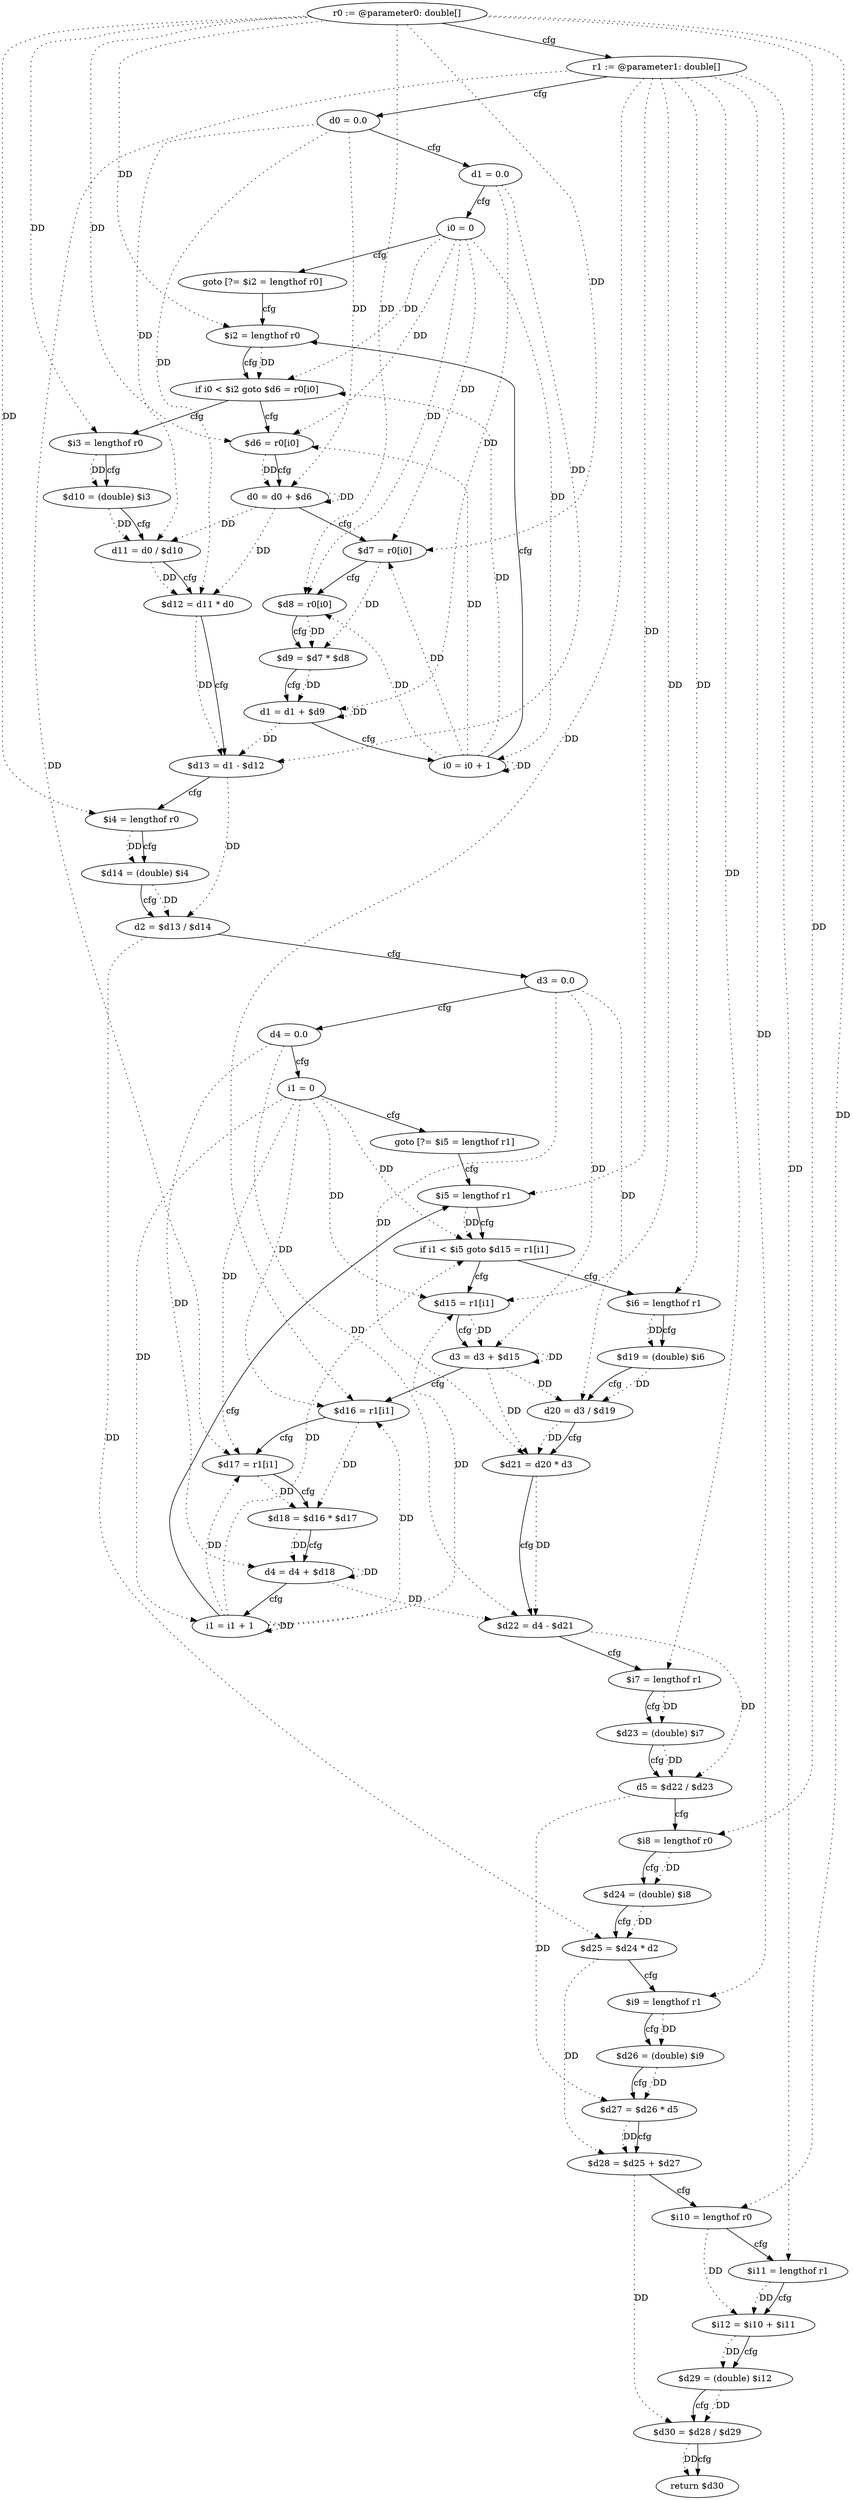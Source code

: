 digraph "pooledVariance" {
    "0" [label="r0 := @parameter0: double[]",];
    "1" [label="r1 := @parameter1: double[]",];
    "2" [label="d0 = 0.0",];
    "3" [label="d1 = 0.0",];
    "4" [label="i0 = 0",];
    "5" [label="goto [?= $i2 = lengthof r0]",];
    "6" [label="$d6 = r0[i0]",];
    "7" [label="d0 = d0 + $d6",];
    "8" [label="$d7 = r0[i0]",];
    "9" [label="$d8 = r0[i0]",];
    "10" [label="$d9 = $d7 * $d8",];
    "11" [label="d1 = d1 + $d9",];
    "12" [label="i0 = i0 + 1",];
    "13" [label="$i2 = lengthof r0",];
    "14" [label="if i0 < $i2 goto $d6 = r0[i0]",];
    "15" [label="$i3 = lengthof r0",];
    "16" [label="$d10 = (double) $i3",];
    "17" [label="d11 = d0 / $d10",];
    "18" [label="$d12 = d11 * d0",];
    "19" [label="$d13 = d1 - $d12",];
    "20" [label="$i4 = lengthof r0",];
    "21" [label="$d14 = (double) $i4",];
    "22" [label="d2 = $d13 / $d14",];
    "23" [label="d3 = 0.0",];
    "24" [label="d4 = 0.0",];
    "25" [label="i1 = 0",];
    "26" [label="goto [?= $i5 = lengthof r1]",];
    "27" [label="$d15 = r1[i1]",];
    "28" [label="d3 = d3 + $d15",];
    "29" [label="$d16 = r1[i1]",];
    "30" [label="$d17 = r1[i1]",];
    "31" [label="$d18 = $d16 * $d17",];
    "32" [label="d4 = d4 + $d18",];
    "33" [label="i1 = i1 + 1",];
    "34" [label="$i5 = lengthof r1",];
    "35" [label="if i1 < $i5 goto $d15 = r1[i1]",];
    "36" [label="$i6 = lengthof r1",];
    "37" [label="$d19 = (double) $i6",];
    "38" [label="d20 = d3 / $d19",];
    "39" [label="$d21 = d20 * d3",];
    "40" [label="$d22 = d4 - $d21",];
    "41" [label="$i7 = lengthof r1",];
    "42" [label="$d23 = (double) $i7",];
    "43" [label="d5 = $d22 / $d23",];
    "44" [label="$i8 = lengthof r0",];
    "45" [label="$d24 = (double) $i8",];
    "46" [label="$d25 = $d24 * d2",];
    "47" [label="$i9 = lengthof r1",];
    "48" [label="$d26 = (double) $i9",];
    "49" [label="$d27 = $d26 * d5",];
    "50" [label="$d28 = $d25 + $d27",];
    "51" [label="$i10 = lengthof r0",];
    "52" [label="$i11 = lengthof r1",];
    "53" [label="$i12 = $i10 + $i11",];
    "54" [label="$d29 = (double) $i12",];
    "55" [label="$d30 = $d28 / $d29",];
    "56" [label="return $d30",];
    "0"->"6" [label="DD",style=dotted,];
    "0"->"8" [label="DD",style=dotted,];
    "0"->"9" [label="DD",style=dotted,];
    "0"->"13" [label="DD",style=dotted,];
    "0"->"15" [label="DD",style=dotted,];
    "0"->"20" [label="DD",style=dotted,];
    "0"->"44" [label="DD",style=dotted,];
    "0"->"51" [label="DD",style=dotted,];
    "1"->"27" [label="DD",style=dotted,];
    "1"->"29" [label="DD",style=dotted,];
    "1"->"30" [label="DD",style=dotted,];
    "1"->"34" [label="DD",style=dotted,];
    "1"->"36" [label="DD",style=dotted,];
    "1"->"41" [label="DD",style=dotted,];
    "1"->"47" [label="DD",style=dotted,];
    "1"->"52" [label="DD",style=dotted,];
    "2"->"7" [label="DD",style=dotted,];
    "2"->"17" [label="DD",style=dotted,];
    "2"->"18" [label="DD",style=dotted,];
    "3"->"11" [label="DD",style=dotted,];
    "3"->"19" [label="DD",style=dotted,];
    "4"->"6" [label="DD",style=dotted,];
    "4"->"8" [label="DD",style=dotted,];
    "4"->"9" [label="DD",style=dotted,];
    "4"->"12" [label="DD",style=dotted,];
    "4"->"14" [label="DD",style=dotted,];
    "6"->"7" [label="DD",style=dotted,];
    "7"->"7" [label="DD",style=dotted,];
    "7"->"17" [label="DD",style=dotted,];
    "7"->"18" [label="DD",style=dotted,];
    "8"->"10" [label="DD",style=dotted,];
    "9"->"10" [label="DD",style=dotted,];
    "10"->"11" [label="DD",style=dotted,];
    "11"->"11" [label="DD",style=dotted,];
    "11"->"19" [label="DD",style=dotted,];
    "12"->"6" [label="DD",style=dotted,];
    "12"->"8" [label="DD",style=dotted,];
    "12"->"9" [label="DD",style=dotted,];
    "12"->"12" [label="DD",style=dotted,];
    "12"->"14" [label="DD",style=dotted,];
    "13"->"14" [label="DD",style=dotted,];
    "15"->"16" [label="DD",style=dotted,];
    "16"->"17" [label="DD",style=dotted,];
    "17"->"18" [label="DD",style=dotted,];
    "18"->"19" [label="DD",style=dotted,];
    "19"->"22" [label="DD",style=dotted,];
    "20"->"21" [label="DD",style=dotted,];
    "21"->"22" [label="DD",style=dotted,];
    "22"->"46" [label="DD",style=dotted,];
    "23"->"28" [label="DD",style=dotted,];
    "23"->"38" [label="DD",style=dotted,];
    "23"->"39" [label="DD",style=dotted,];
    "24"->"32" [label="DD",style=dotted,];
    "24"->"40" [label="DD",style=dotted,];
    "25"->"27" [label="DD",style=dotted,];
    "25"->"29" [label="DD",style=dotted,];
    "25"->"30" [label="DD",style=dotted,];
    "25"->"33" [label="DD",style=dotted,];
    "25"->"35" [label="DD",style=dotted,];
    "27"->"28" [label="DD",style=dotted,];
    "28"->"28" [label="DD",style=dotted,];
    "28"->"38" [label="DD",style=dotted,];
    "28"->"39" [label="DD",style=dotted,];
    "29"->"31" [label="DD",style=dotted,];
    "30"->"31" [label="DD",style=dotted,];
    "31"->"32" [label="DD",style=dotted,];
    "32"->"32" [label="DD",style=dotted,];
    "32"->"40" [label="DD",style=dotted,];
    "33"->"27" [label="DD",style=dotted,];
    "33"->"29" [label="DD",style=dotted,];
    "33"->"30" [label="DD",style=dotted,];
    "33"->"33" [label="DD",style=dotted,];
    "33"->"35" [label="DD",style=dotted,];
    "34"->"35" [label="DD",style=dotted,];
    "36"->"37" [label="DD",style=dotted,];
    "37"->"38" [label="DD",style=dotted,];
    "38"->"39" [label="DD",style=dotted,];
    "39"->"40" [label="DD",style=dotted,];
    "40"->"43" [label="DD",style=dotted,];
    "41"->"42" [label="DD",style=dotted,];
    "42"->"43" [label="DD",style=dotted,];
    "43"->"49" [label="DD",style=dotted,];
    "44"->"45" [label="DD",style=dotted,];
    "45"->"46" [label="DD",style=dotted,];
    "46"->"50" [label="DD",style=dotted,];
    "47"->"48" [label="DD",style=dotted,];
    "48"->"49" [label="DD",style=dotted,];
    "49"->"50" [label="DD",style=dotted,];
    "50"->"55" [label="DD",style=dotted,];
    "51"->"53" [label="DD",style=dotted,];
    "52"->"53" [label="DD",style=dotted,];
    "53"->"54" [label="DD",style=dotted,];
    "54"->"55" [label="DD",style=dotted,];
    "55"->"56" [label="DD",style=dotted,];
    "0"->"1" [label="cfg",];
    "1"->"2" [label="cfg",];
    "2"->"3" [label="cfg",];
    "3"->"4" [label="cfg",];
    "4"->"5" [label="cfg",];
    "5"->"13" [label="cfg",];
    "6"->"7" [label="cfg",];
    "7"->"8" [label="cfg",];
    "8"->"9" [label="cfg",];
    "9"->"10" [label="cfg",];
    "10"->"11" [label="cfg",];
    "11"->"12" [label="cfg",];
    "12"->"13" [label="cfg",];
    "13"->"14" [label="cfg",];
    "14"->"15" [label="cfg",];
    "14"->"6" [label="cfg",];
    "15"->"16" [label="cfg",];
    "16"->"17" [label="cfg",];
    "17"->"18" [label="cfg",];
    "18"->"19" [label="cfg",];
    "19"->"20" [label="cfg",];
    "20"->"21" [label="cfg",];
    "21"->"22" [label="cfg",];
    "22"->"23" [label="cfg",];
    "23"->"24" [label="cfg",];
    "24"->"25" [label="cfg",];
    "25"->"26" [label="cfg",];
    "26"->"34" [label="cfg",];
    "27"->"28" [label="cfg",];
    "28"->"29" [label="cfg",];
    "29"->"30" [label="cfg",];
    "30"->"31" [label="cfg",];
    "31"->"32" [label="cfg",];
    "32"->"33" [label="cfg",];
    "33"->"34" [label="cfg",];
    "34"->"35" [label="cfg",];
    "35"->"36" [label="cfg",];
    "35"->"27" [label="cfg",];
    "36"->"37" [label="cfg",];
    "37"->"38" [label="cfg",];
    "38"->"39" [label="cfg",];
    "39"->"40" [label="cfg",];
    "40"->"41" [label="cfg",];
    "41"->"42" [label="cfg",];
    "42"->"43" [label="cfg",];
    "43"->"44" [label="cfg",];
    "44"->"45" [label="cfg",];
    "45"->"46" [label="cfg",];
    "46"->"47" [label="cfg",];
    "47"->"48" [label="cfg",];
    "48"->"49" [label="cfg",];
    "49"->"50" [label="cfg",];
    "50"->"51" [label="cfg",];
    "51"->"52" [label="cfg",];
    "52"->"53" [label="cfg",];
    "53"->"54" [label="cfg",];
    "54"->"55" [label="cfg",];
    "55"->"56" [label="cfg",];
}
